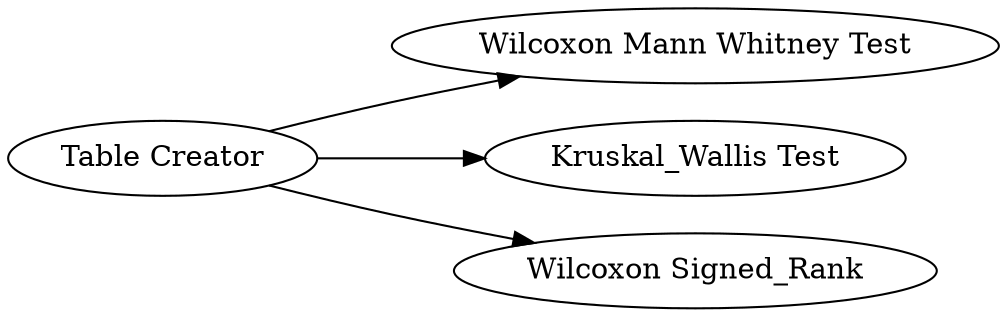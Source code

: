 digraph {
	10 -> 11
	10 -> 8
	10 -> 12
	11 [label="Wilcoxon Mann Whitney Test"]
	12 [label="Wilcoxon Signed_Rank"]
	8 [label="Kruskal_Wallis Test"]
	10 [label="Table Creator"]
	rankdir=LR
}
